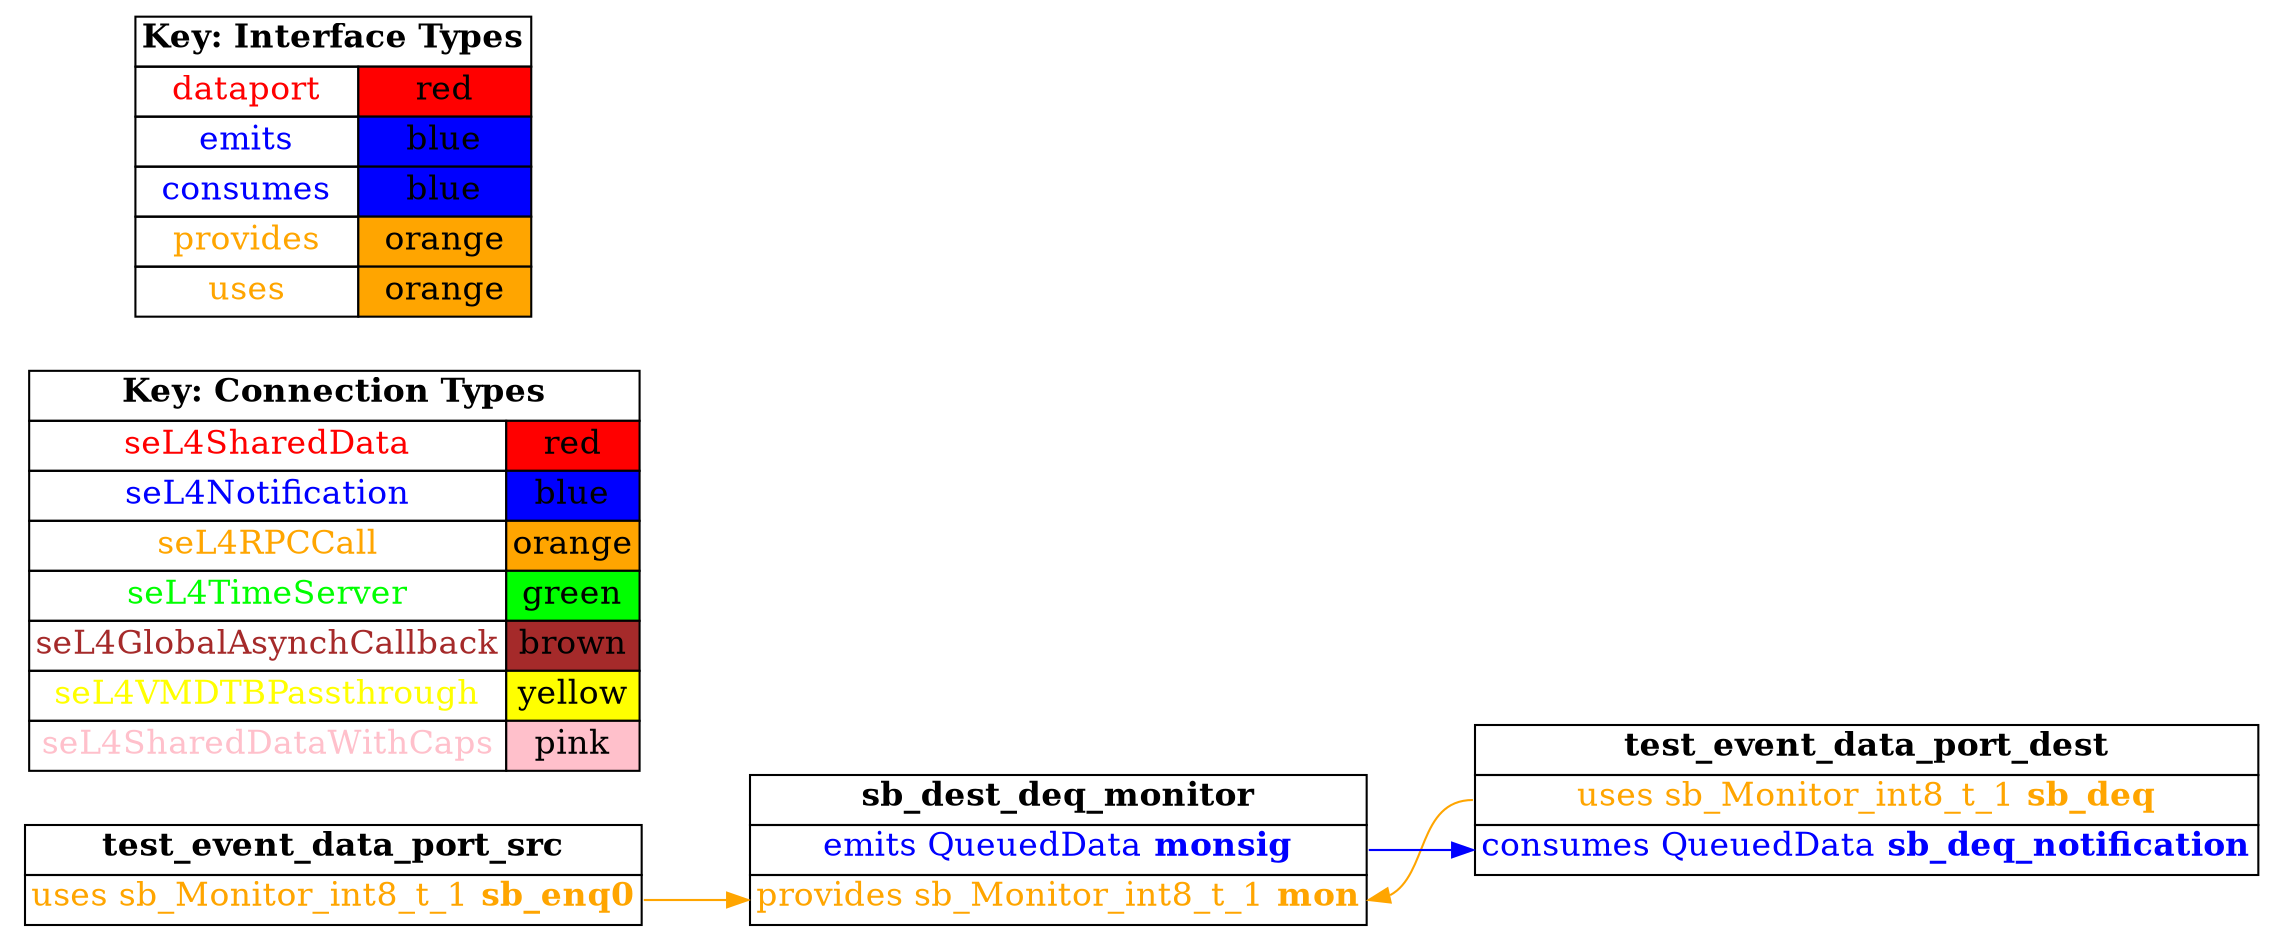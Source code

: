 digraph g {
graph [
  overlap = false,
  rankdir = "LR"
];
node [
  fontsize = "16",
  shape = "ellipse"
];
edge [
];

test_event_data_port_src [
  label=<
    <TABLE BORDER="0" CELLBORDER="1" CELLSPACING="0">
      <TR><TD><B>test_event_data_port_src</B></TD></TR>
      <TR><TD PORT="sb_enq0"><FONT COLOR="orange">uses sb_Monitor_int8_t_1 <B>sb_enq0</B></FONT></TD></TR>"
    </TABLE>
  >
  shape=plaintext
];

test_event_data_port_dest [
  label=<
    <TABLE BORDER="0" CELLBORDER="1" CELLSPACING="0">
      <TR><TD><B>test_event_data_port_dest</B></TD></TR>
      <TR><TD PORT="sb_deq"><FONT COLOR="orange">uses sb_Monitor_int8_t_1 <B>sb_deq</B></FONT></TD></TR>
      <TR><TD PORT="sb_deq_notification"><FONT COLOR="blue">consumes QueuedData <B>sb_deq_notification</B></FONT></TD></TR>"
    </TABLE>
  >
  shape=plaintext
];

sb_dest_deq_monitor [
  label=<
    <TABLE BORDER="0" CELLBORDER="1" CELLSPACING="0">
      <TR><TD><B>sb_dest_deq_monitor</B></TD></TR>
      <TR><TD PORT="monsig"><FONT COLOR="blue">emits QueuedData <B>monsig</B></FONT></TD></TR>
      <TR><TD PORT="mon"><FONT COLOR="orange">provides sb_Monitor_int8_t_1 <B>mon</B></FONT></TD></TR>"
    </TABLE>
  >
  shape=plaintext
];

connectiontypekey [
  label=<
   <TABLE BORDER="0" CELLBORDER="1" CELLSPACING="0">
     <TR><TD COLSPAN="2"><B>Key: Connection Types</B></TD></TR>
     <TR><TD><FONT COLOR="red">seL4SharedData</FONT></TD><TD BGCOLOR="red">red</TD></TR>
     <TR><TD><FONT COLOR="blue">seL4Notification</FONT></TD><TD BGCOLOR="blue">blue</TD></TR>
     <TR><TD><FONT COLOR="orange">seL4RPCCall</FONT></TD><TD BGCOLOR="orange">orange</TD></TR>
     <TR><TD><FONT COLOR="green">seL4TimeServer</FONT></TD><TD BGCOLOR="green">green</TD></TR>
     <TR><TD><FONT COLOR="brown">seL4GlobalAsynchCallback</FONT></TD><TD BGCOLOR="brown">brown</TD></TR>
     <TR><TD><FONT COLOR="yellow">seL4VMDTBPassthrough</FONT></TD><TD BGCOLOR="yellow">yellow</TD></TR>
     <TR><TD><FONT COLOR="pink">seL4SharedDataWithCaps</FONT></TD><TD BGCOLOR="pink">pink</TD></TR>
   </TABLE>
  >
  shape=plaintext
];

interfacetypekey [
  label=<
   <TABLE BORDER="0" CELLBORDER="1" CELLSPACING="0">
     <TR><TD COLSPAN="2"><B>Key: Interface Types</B></TD></TR>
     <TR><TD><FONT COLOR="red">dataport</FONT></TD><TD BGCOLOR="red">red</TD></TR>
     <TR><TD><FONT COLOR="blue">emits</FONT></TD><TD BGCOLOR="blue">blue</TD></TR>
     <TR><TD><FONT COLOR="blue">consumes</FONT></TD><TD BGCOLOR="blue">blue</TD></TR>
     <TR><TD><FONT COLOR="orange">provides</FONT></TD><TD BGCOLOR="orange">orange</TD></TR>
     <TR><TD><FONT COLOR="orange">uses</FONT></TD><TD BGCOLOR="orange">orange</TD></TR>
   </TABLE>
  >
  shape=plaintext
];

"test_event_data_port_src":sb_enq0 -> "sb_dest_deq_monitor":mon [
  color="orange"
  //label = "seL4RPCCall"
  id = conn1

];

"test_event_data_port_dest":sb_deq -> "sb_dest_deq_monitor":mon [
  color="orange"
  //label = "seL4RPCCall"
  id = conn2

];

"sb_dest_deq_monitor":monsig -> "test_event_data_port_dest":sb_deq_notification [
  color="blue"
  //label = "seL4Notification"
  id = conn3

];

}